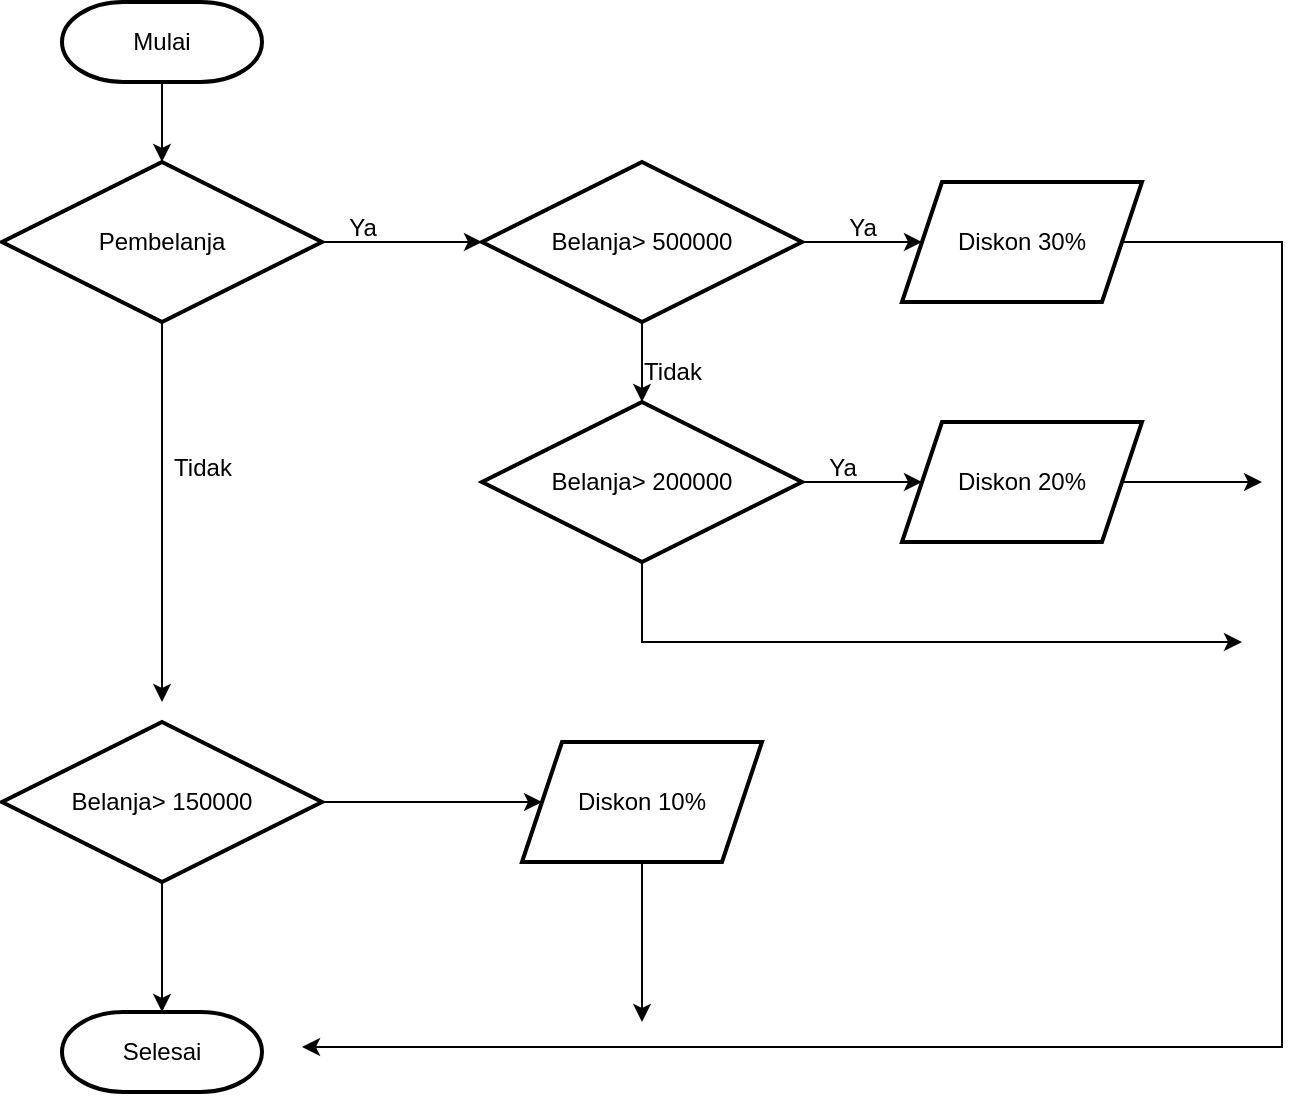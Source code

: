 <mxfile version="22.1.11" type="github">
  <diagram name="Halaman-1" id="rpLqxrF36DzR3Y1g3gT5">
    <mxGraphModel dx="1444" dy="847" grid="1" gridSize="10" guides="1" tooltips="1" connect="1" arrows="1" fold="1" page="1" pageScale="1" pageWidth="827" pageHeight="1169" math="0" shadow="0">
      <root>
        <mxCell id="0" />
        <mxCell id="1" parent="0" />
        <mxCell id="vFazXQX-VT13eoe2nYn4-16" value="" style="edgeStyle=orthogonalEdgeStyle;rounded=0;orthogonalLoop=1;jettySize=auto;html=1;" edge="1" parent="1" source="vFazXQX-VT13eoe2nYn4-1" target="vFazXQX-VT13eoe2nYn4-4">
          <mxGeometry relative="1" as="geometry" />
        </mxCell>
        <mxCell id="vFazXQX-VT13eoe2nYn4-1" value="Mulai" style="strokeWidth=2;html=1;shape=mxgraph.flowchart.terminator;whiteSpace=wrap;" vertex="1" parent="1">
          <mxGeometry x="150" y="40" width="100" height="40" as="geometry" />
        </mxCell>
        <mxCell id="vFazXQX-VT13eoe2nYn4-21" style="edgeStyle=orthogonalEdgeStyle;rounded=0;orthogonalLoop=1;jettySize=auto;html=1;" edge="1" parent="1" source="vFazXQX-VT13eoe2nYn4-3">
          <mxGeometry relative="1" as="geometry">
            <mxPoint x="270" y="562.5" as="targetPoint" />
            <Array as="points">
              <mxPoint x="760" y="160" />
              <mxPoint x="760" y="563" />
            </Array>
          </mxGeometry>
        </mxCell>
        <mxCell id="vFazXQX-VT13eoe2nYn4-3" value="Diskon 30%" style="shape=parallelogram;perimeter=parallelogramPerimeter;whiteSpace=wrap;html=1;fixedSize=1;strokeWidth=2;" vertex="1" parent="1">
          <mxGeometry x="570" y="130" width="120" height="60" as="geometry" />
        </mxCell>
        <mxCell id="vFazXQX-VT13eoe2nYn4-15" style="edgeStyle=orthogonalEdgeStyle;rounded=0;orthogonalLoop=1;jettySize=auto;html=1;" edge="1" parent="1" source="vFazXQX-VT13eoe2nYn4-4">
          <mxGeometry relative="1" as="geometry">
            <mxPoint x="200" y="390" as="targetPoint" />
          </mxGeometry>
        </mxCell>
        <mxCell id="vFazXQX-VT13eoe2nYn4-17" value="" style="edgeStyle=orthogonalEdgeStyle;rounded=0;orthogonalLoop=1;jettySize=auto;html=1;" edge="1" parent="1" source="vFazXQX-VT13eoe2nYn4-4" target="vFazXQX-VT13eoe2nYn4-6">
          <mxGeometry relative="1" as="geometry" />
        </mxCell>
        <mxCell id="vFazXQX-VT13eoe2nYn4-4" value="Pembelanja" style="rhombus;whiteSpace=wrap;html=1;strokeWidth=2;" vertex="1" parent="1">
          <mxGeometry x="120" y="120" width="160" height="80" as="geometry" />
        </mxCell>
        <mxCell id="vFazXQX-VT13eoe2nYn4-18" value="" style="edgeStyle=orthogonalEdgeStyle;rounded=0;orthogonalLoop=1;jettySize=auto;html=1;" edge="1" parent="1" source="vFazXQX-VT13eoe2nYn4-6" target="vFazXQX-VT13eoe2nYn4-3">
          <mxGeometry relative="1" as="geometry" />
        </mxCell>
        <mxCell id="vFazXQX-VT13eoe2nYn4-20" value="" style="edgeStyle=orthogonalEdgeStyle;rounded=0;orthogonalLoop=1;jettySize=auto;html=1;" edge="1" parent="1" source="vFazXQX-VT13eoe2nYn4-6" target="vFazXQX-VT13eoe2nYn4-7">
          <mxGeometry relative="1" as="geometry" />
        </mxCell>
        <mxCell id="vFazXQX-VT13eoe2nYn4-6" value="Belanja&amp;gt; 500000" style="rhombus;whiteSpace=wrap;html=1;strokeWidth=2;" vertex="1" parent="1">
          <mxGeometry x="360" y="120" width="160" height="80" as="geometry" />
        </mxCell>
        <mxCell id="vFazXQX-VT13eoe2nYn4-19" value="" style="edgeStyle=orthogonalEdgeStyle;rounded=0;orthogonalLoop=1;jettySize=auto;html=1;" edge="1" parent="1" source="vFazXQX-VT13eoe2nYn4-7" target="vFazXQX-VT13eoe2nYn4-8">
          <mxGeometry relative="1" as="geometry" />
        </mxCell>
        <mxCell id="vFazXQX-VT13eoe2nYn4-23" style="edgeStyle=orthogonalEdgeStyle;rounded=0;orthogonalLoop=1;jettySize=auto;html=1;" edge="1" parent="1" source="vFazXQX-VT13eoe2nYn4-7">
          <mxGeometry relative="1" as="geometry">
            <mxPoint x="740" y="360.0" as="targetPoint" />
            <Array as="points">
              <mxPoint x="440" y="360" />
            </Array>
          </mxGeometry>
        </mxCell>
        <mxCell id="vFazXQX-VT13eoe2nYn4-7" value="Belanja&amp;gt; 200000" style="rhombus;whiteSpace=wrap;html=1;strokeWidth=2;" vertex="1" parent="1">
          <mxGeometry x="360" y="240" width="160" height="80" as="geometry" />
        </mxCell>
        <mxCell id="vFazXQX-VT13eoe2nYn4-22" style="edgeStyle=orthogonalEdgeStyle;rounded=0;orthogonalLoop=1;jettySize=auto;html=1;" edge="1" parent="1" source="vFazXQX-VT13eoe2nYn4-8">
          <mxGeometry relative="1" as="geometry">
            <mxPoint x="750" y="280.0" as="targetPoint" />
          </mxGeometry>
        </mxCell>
        <mxCell id="vFazXQX-VT13eoe2nYn4-8" value="Diskon 20%" style="shape=parallelogram;perimeter=parallelogramPerimeter;whiteSpace=wrap;html=1;fixedSize=1;strokeWidth=2;" vertex="1" parent="1">
          <mxGeometry x="570" y="250" width="120" height="60" as="geometry" />
        </mxCell>
        <mxCell id="vFazXQX-VT13eoe2nYn4-13" value="" style="edgeStyle=orthogonalEdgeStyle;rounded=0;orthogonalLoop=1;jettySize=auto;html=1;" edge="1" parent="1" source="vFazXQX-VT13eoe2nYn4-9" target="vFazXQX-VT13eoe2nYn4-11">
          <mxGeometry relative="1" as="geometry" />
        </mxCell>
        <mxCell id="vFazXQX-VT13eoe2nYn4-14" value="" style="edgeStyle=orthogonalEdgeStyle;rounded=0;orthogonalLoop=1;jettySize=auto;html=1;" edge="1" parent="1" source="vFazXQX-VT13eoe2nYn4-9" target="vFazXQX-VT13eoe2nYn4-10">
          <mxGeometry relative="1" as="geometry" />
        </mxCell>
        <mxCell id="vFazXQX-VT13eoe2nYn4-9" value="Belanja&amp;gt; 150000" style="rhombus;whiteSpace=wrap;html=1;strokeWidth=2;" vertex="1" parent="1">
          <mxGeometry x="120" y="400" width="160" height="80" as="geometry" />
        </mxCell>
        <mxCell id="vFazXQX-VT13eoe2nYn4-24" style="edgeStyle=orthogonalEdgeStyle;rounded=0;orthogonalLoop=1;jettySize=auto;html=1;" edge="1" parent="1" source="vFazXQX-VT13eoe2nYn4-10">
          <mxGeometry relative="1" as="geometry">
            <mxPoint x="440" y="550" as="targetPoint" />
          </mxGeometry>
        </mxCell>
        <mxCell id="vFazXQX-VT13eoe2nYn4-10" value="Diskon 10%" style="shape=parallelogram;perimeter=parallelogramPerimeter;whiteSpace=wrap;html=1;fixedSize=1;strokeWidth=2;" vertex="1" parent="1">
          <mxGeometry x="380" y="410" width="120" height="60" as="geometry" />
        </mxCell>
        <mxCell id="vFazXQX-VT13eoe2nYn4-11" value="Selesai" style="strokeWidth=2;html=1;shape=mxgraph.flowchart.terminator;whiteSpace=wrap;" vertex="1" parent="1">
          <mxGeometry x="150" y="545" width="100" height="40" as="geometry" />
        </mxCell>
        <mxCell id="vFazXQX-VT13eoe2nYn4-25" value="Ya" style="text;html=1;align=center;verticalAlign=middle;resizable=0;points=[];autosize=1;strokeColor=none;fillColor=none;" vertex="1" parent="1">
          <mxGeometry x="280" y="138" width="40" height="30" as="geometry" />
        </mxCell>
        <mxCell id="vFazXQX-VT13eoe2nYn4-26" value="Tidak" style="text;html=1;align=center;verticalAlign=middle;resizable=0;points=[];autosize=1;strokeColor=none;fillColor=none;" vertex="1" parent="1">
          <mxGeometry x="195" y="258" width="50" height="30" as="geometry" />
        </mxCell>
        <mxCell id="vFazXQX-VT13eoe2nYn4-27" value="Ya" style="text;html=1;align=center;verticalAlign=middle;resizable=0;points=[];autosize=1;strokeColor=none;fillColor=none;" vertex="1" parent="1">
          <mxGeometry x="530" y="138" width="40" height="30" as="geometry" />
        </mxCell>
        <mxCell id="vFazXQX-VT13eoe2nYn4-28" value="Ya" style="text;html=1;align=center;verticalAlign=middle;resizable=0;points=[];autosize=1;strokeColor=none;fillColor=none;" vertex="1" parent="1">
          <mxGeometry x="520" y="258" width="40" height="30" as="geometry" />
        </mxCell>
        <mxCell id="vFazXQX-VT13eoe2nYn4-29" value="Tidak" style="text;html=1;align=center;verticalAlign=middle;resizable=0;points=[];autosize=1;strokeColor=none;fillColor=none;" vertex="1" parent="1">
          <mxGeometry x="430" y="210" width="50" height="30" as="geometry" />
        </mxCell>
      </root>
    </mxGraphModel>
  </diagram>
</mxfile>
